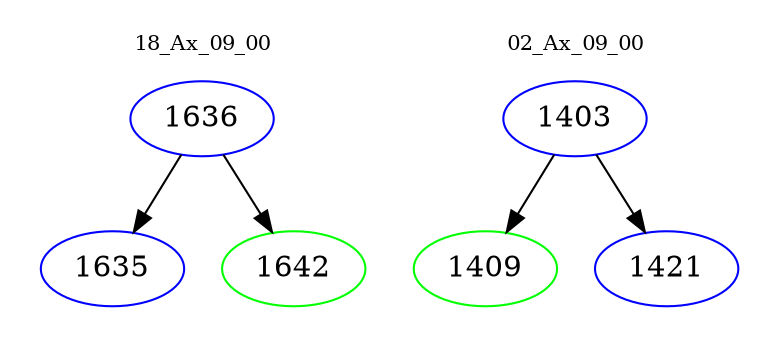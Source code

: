 digraph{
subgraph cluster_0 {
color = white
label = "18_Ax_09_00";
fontsize=10;
T0_1636 [label="1636", color="blue"]
T0_1636 -> T0_1635 [color="black"]
T0_1635 [label="1635", color="blue"]
T0_1636 -> T0_1642 [color="black"]
T0_1642 [label="1642", color="green"]
}
subgraph cluster_1 {
color = white
label = "02_Ax_09_00";
fontsize=10;
T1_1403 [label="1403", color="blue"]
T1_1403 -> T1_1409 [color="black"]
T1_1409 [label="1409", color="green"]
T1_1403 -> T1_1421 [color="black"]
T1_1421 [label="1421", color="blue"]
}
}
